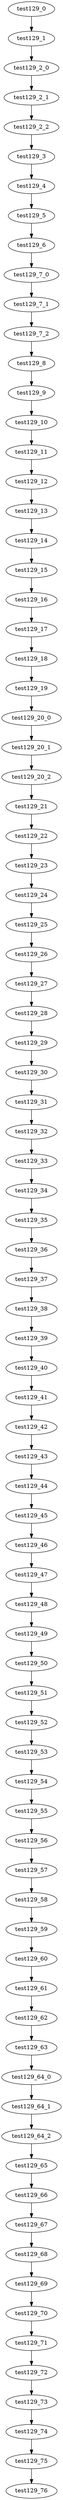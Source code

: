 digraph G {
test129_0->test129_1;
test129_1->test129_2_0;
test129_2_0->test129_2_1;
test129_2_1->test129_2_2;
test129_2_2->test129_3;
test129_3->test129_4;
test129_4->test129_5;
test129_5->test129_6;
test129_6->test129_7_0;
test129_7_0->test129_7_1;
test129_7_1->test129_7_2;
test129_7_2->test129_8;
test129_8->test129_9;
test129_9->test129_10;
test129_10->test129_11;
test129_11->test129_12;
test129_12->test129_13;
test129_13->test129_14;
test129_14->test129_15;
test129_15->test129_16;
test129_16->test129_17;
test129_17->test129_18;
test129_18->test129_19;
test129_19->test129_20_0;
test129_20_0->test129_20_1;
test129_20_1->test129_20_2;
test129_20_2->test129_21;
test129_21->test129_22;
test129_22->test129_23;
test129_23->test129_24;
test129_24->test129_25;
test129_25->test129_26;
test129_26->test129_27;
test129_27->test129_28;
test129_28->test129_29;
test129_29->test129_30;
test129_30->test129_31;
test129_31->test129_32;
test129_32->test129_33;
test129_33->test129_34;
test129_34->test129_35;
test129_35->test129_36;
test129_36->test129_37;
test129_37->test129_38;
test129_38->test129_39;
test129_39->test129_40;
test129_40->test129_41;
test129_41->test129_42;
test129_42->test129_43;
test129_43->test129_44;
test129_44->test129_45;
test129_45->test129_46;
test129_46->test129_47;
test129_47->test129_48;
test129_48->test129_49;
test129_49->test129_50;
test129_50->test129_51;
test129_51->test129_52;
test129_52->test129_53;
test129_53->test129_54;
test129_54->test129_55;
test129_55->test129_56;
test129_56->test129_57;
test129_57->test129_58;
test129_58->test129_59;
test129_59->test129_60;
test129_60->test129_61;
test129_61->test129_62;
test129_62->test129_63;
test129_63->test129_64_0;
test129_64_0->test129_64_1;
test129_64_1->test129_64_2;
test129_64_2->test129_65;
test129_65->test129_66;
test129_66->test129_67;
test129_67->test129_68;
test129_68->test129_69;
test129_69->test129_70;
test129_70->test129_71;
test129_71->test129_72;
test129_72->test129_73;
test129_73->test129_74;
test129_74->test129_75;
test129_75->test129_76;

}
